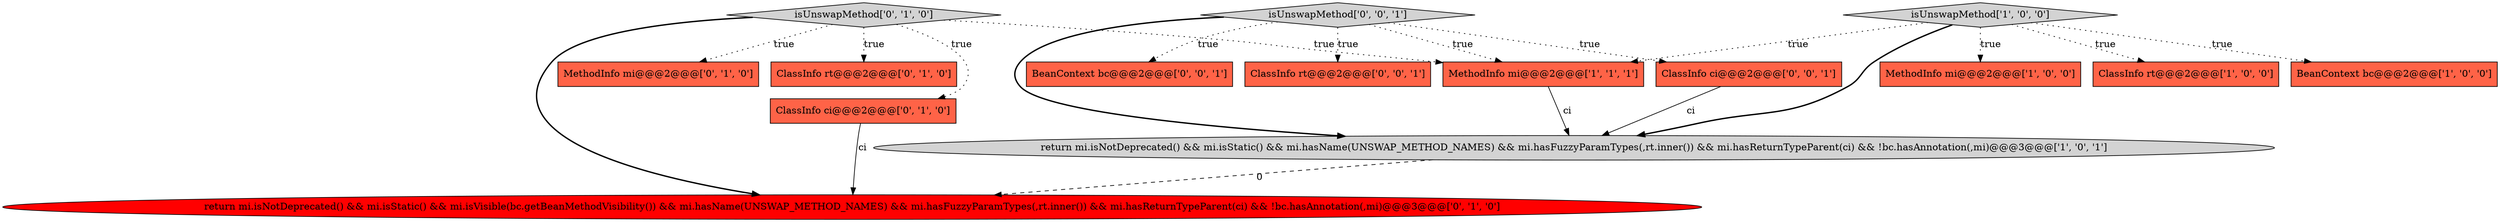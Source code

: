 digraph {
11 [style = filled, label = "isUnswapMethod['0', '0', '1']", fillcolor = lightgray, shape = diamond image = "AAA0AAABBB3BBB"];
0 [style = filled, label = "MethodInfo mi@@@2@@@['1', '0', '0']", fillcolor = tomato, shape = box image = "AAA0AAABBB1BBB"];
5 [style = filled, label = "MethodInfo mi@@@2@@@['1', '1', '1']", fillcolor = tomato, shape = box image = "AAA0AAABBB1BBB"];
13 [style = filled, label = "BeanContext bc@@@2@@@['0', '0', '1']", fillcolor = tomato, shape = box image = "AAA0AAABBB3BBB"];
1 [style = filled, label = "ClassInfo rt@@@2@@@['1', '0', '0']", fillcolor = tomato, shape = box image = "AAA0AAABBB1BBB"];
8 [style = filled, label = "ClassInfo ci@@@2@@@['0', '1', '0']", fillcolor = tomato, shape = box image = "AAA0AAABBB2BBB"];
6 [style = filled, label = "MethodInfo mi@@@2@@@['0', '1', '0']", fillcolor = tomato, shape = box image = "AAA0AAABBB2BBB"];
7 [style = filled, label = "ClassInfo rt@@@2@@@['0', '1', '0']", fillcolor = tomato, shape = box image = "AAA0AAABBB2BBB"];
2 [style = filled, label = "isUnswapMethod['1', '0', '0']", fillcolor = lightgray, shape = diamond image = "AAA0AAABBB1BBB"];
3 [style = filled, label = "BeanContext bc@@@2@@@['1', '0', '0']", fillcolor = tomato, shape = box image = "AAA0AAABBB1BBB"];
14 [style = filled, label = "ClassInfo ci@@@2@@@['0', '0', '1']", fillcolor = tomato, shape = box image = "AAA0AAABBB3BBB"];
12 [style = filled, label = "ClassInfo rt@@@2@@@['0', '0', '1']", fillcolor = tomato, shape = box image = "AAA0AAABBB3BBB"];
9 [style = filled, label = "return mi.isNotDeprecated() && mi.isStatic() && mi.isVisible(bc.getBeanMethodVisibility()) && mi.hasName(UNSWAP_METHOD_NAMES) && mi.hasFuzzyParamTypes(,rt.inner()) && mi.hasReturnTypeParent(ci) && !bc.hasAnnotation(,mi)@@@3@@@['0', '1', '0']", fillcolor = red, shape = ellipse image = "AAA1AAABBB2BBB"];
10 [style = filled, label = "isUnswapMethod['0', '1', '0']", fillcolor = lightgray, shape = diamond image = "AAA0AAABBB2BBB"];
4 [style = filled, label = "return mi.isNotDeprecated() && mi.isStatic() && mi.hasName(UNSWAP_METHOD_NAMES) && mi.hasFuzzyParamTypes(,rt.inner()) && mi.hasReturnTypeParent(ci) && !bc.hasAnnotation(,mi)@@@3@@@['1', '0', '1']", fillcolor = lightgray, shape = ellipse image = "AAA0AAABBB1BBB"];
5->4 [style = solid, label="ci"];
2->3 [style = dotted, label="true"];
10->8 [style = dotted, label="true"];
11->4 [style = bold, label=""];
4->9 [style = dashed, label="0"];
10->6 [style = dotted, label="true"];
11->5 [style = dotted, label="true"];
10->9 [style = bold, label=""];
2->0 [style = dotted, label="true"];
11->13 [style = dotted, label="true"];
2->5 [style = dotted, label="true"];
10->5 [style = dotted, label="true"];
2->1 [style = dotted, label="true"];
2->4 [style = bold, label=""];
10->7 [style = dotted, label="true"];
8->9 [style = solid, label="ci"];
11->12 [style = dotted, label="true"];
14->4 [style = solid, label="ci"];
11->14 [style = dotted, label="true"];
}
